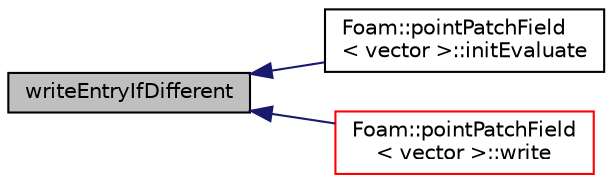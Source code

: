 digraph "writeEntryIfDifferent"
{
  bgcolor="transparent";
  edge [fontname="Helvetica",fontsize="10",labelfontname="Helvetica",labelfontsize="10"];
  node [fontname="Helvetica",fontsize="10",shape=record];
  rankdir="LR";
  Node219 [label="writeEntryIfDifferent",height=0.2,width=0.4,color="black", fillcolor="grey75", style="filled", fontcolor="black"];
  Node219 -> Node220 [dir="back",color="midnightblue",fontsize="10",style="solid",fontname="Helvetica"];
  Node220 [label="Foam::pointPatchField\l\< vector \>::initEvaluate",height=0.2,width=0.4,color="black",URL="$a23773.html#a61f753df7fc804b3c291d9575e062016",tooltip="Initialise evaluation of the patch field (do nothing) "];
  Node219 -> Node221 [dir="back",color="midnightblue",fontsize="10",style="solid",fontname="Helvetica"];
  Node221 [label="Foam::pointPatchField\l\< vector \>::write",height=0.2,width=0.4,color="red",URL="$a23773.html#a293fdfec8bdfbd5c3913ab4c9f3454ff",tooltip="Write. "];
}
